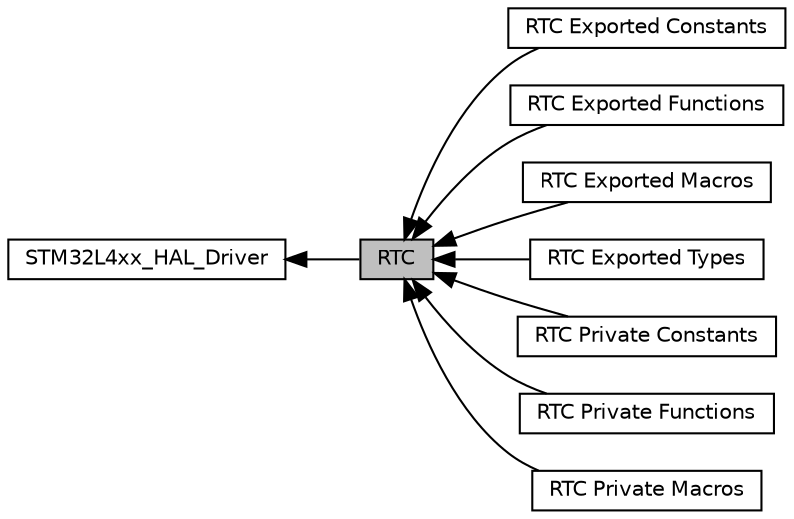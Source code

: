 digraph "RTC"
{
  edge [fontname="Helvetica",fontsize="10",labelfontname="Helvetica",labelfontsize="10"];
  node [fontname="Helvetica",fontsize="10",shape=box];
  rankdir=LR;
  Node1 [label="RTC",height=0.2,width=0.4,color="black", fillcolor="grey75", style="filled", fontcolor="black",tooltip="RTC HAL module driver."];
  Node4 [label="RTC Exported Constants",height=0.2,width=0.4,color="black", fillcolor="white", style="filled",URL="$group___r_t_c___exported___constants.html",tooltip=" "];
  Node6 [label="RTC Exported Functions",height=0.2,width=0.4,color="black", fillcolor="white", style="filled",URL="$group___r_t_c___exported___functions.html",tooltip=" "];
  Node5 [label="RTC Exported Macros",height=0.2,width=0.4,color="black", fillcolor="white", style="filled",URL="$group___r_t_c___exported___macros.html",tooltip=" "];
  Node3 [label="RTC Exported Types",height=0.2,width=0.4,color="black", fillcolor="white", style="filled",URL="$group___r_t_c___exported___types.html",tooltip=" "];
  Node7 [label="RTC Private Constants",height=0.2,width=0.4,color="black", fillcolor="white", style="filled",URL="$group___r_t_c___private___constants.html",tooltip=" "];
  Node9 [label="RTC Private Functions",height=0.2,width=0.4,color="black", fillcolor="white", style="filled",URL="$group___r_t_c___private___functions.html",tooltip=" "];
  Node8 [label="RTC Private Macros",height=0.2,width=0.4,color="black", fillcolor="white", style="filled",URL="$group___r_t_c___private___macros.html",tooltip=" "];
  Node2 [label="STM32L4xx_HAL_Driver",height=0.2,width=0.4,color="black", fillcolor="white", style="filled",URL="$group___s_t_m32_l4xx___h_a_l___driver.html",tooltip=" "];
  Node2->Node1 [shape=plaintext, dir="back", style="solid"];
  Node1->Node3 [shape=plaintext, dir="back", style="solid"];
  Node1->Node4 [shape=plaintext, dir="back", style="solid"];
  Node1->Node5 [shape=plaintext, dir="back", style="solid"];
  Node1->Node6 [shape=plaintext, dir="back", style="solid"];
  Node1->Node7 [shape=plaintext, dir="back", style="solid"];
  Node1->Node8 [shape=plaintext, dir="back", style="solid"];
  Node1->Node9 [shape=plaintext, dir="back", style="solid"];
}
